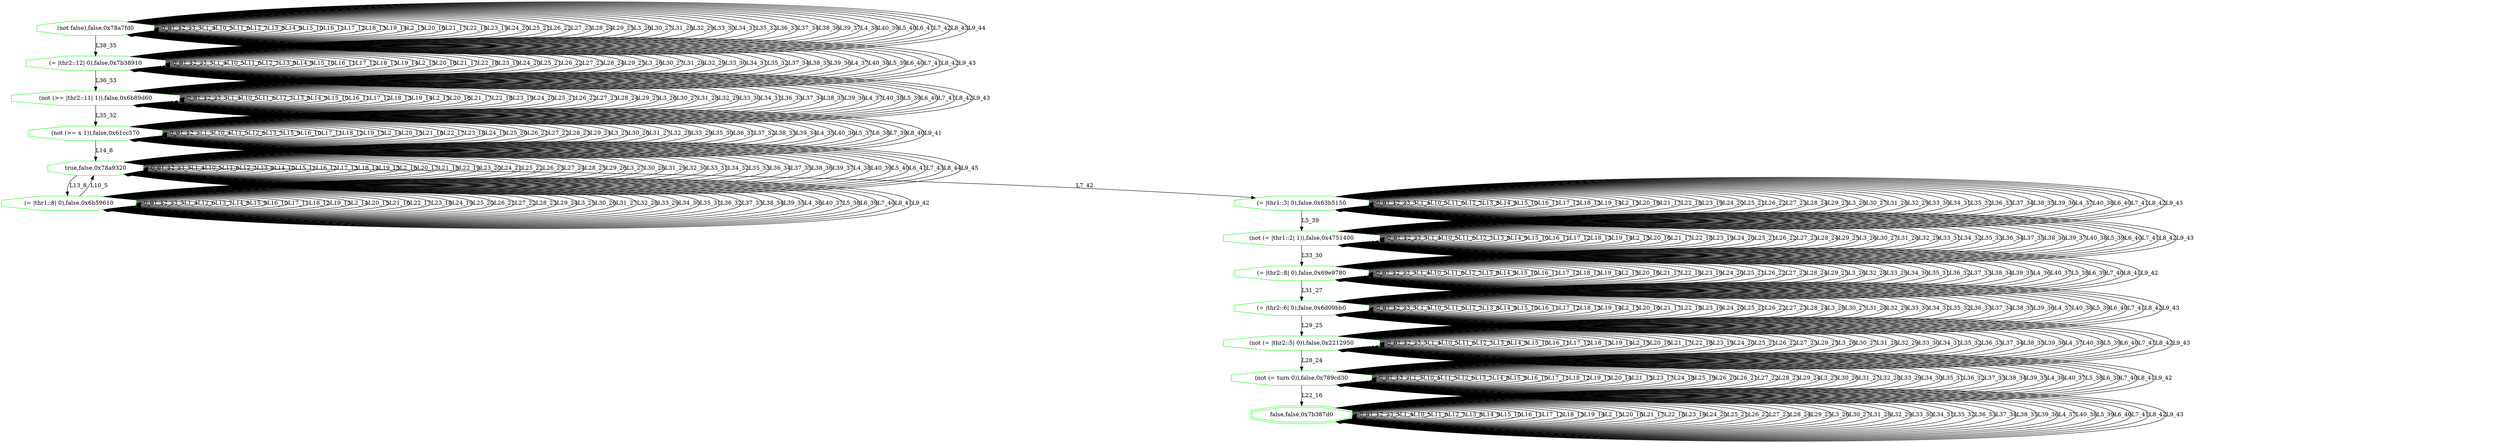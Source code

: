 digraph G {
0[label="(not false),false,0x78a7fd0", color=green,shape=octagon];
1[label="(= |thr2::12| 0),false,0x7b38910", color=green,shape=octagon];
2[label="(not (>= |thr2::11| 1)),false,0x6b89d60", color=green,shape=octagon];
3[label="(not (>= x 1)),false,0x61cc570", color=green,shape=octagon];
4[label="true,false,0x78a9320", color=green,shape=octagon];
5[label="(= |thr1::8| 0),false,0x6b59610", color=green,shape=octagon];
6[label="(= |thr1::3| 0),false,0x63b5150", color=green,shape=octagon];
7[label="(not (= |thr1::2| 1)),false,0x4751400", color=green,shape=octagon];
8[label="(= |thr2::8| 0),false,0x69e9780", color=green,shape=octagon];
9[label="(= |thr2::6| 0),false,0x6d09bb0", color=green,shape=octagon];
10[label="(not (= |thr2::5| 0)),false,0x2212950", color=green,shape=octagon];
11[label="(not (= turn 0)),false,0x789cd30", color=green,shape=octagon];
12[label="false,false,0x7b387d0", color=green,shape=doubleoctagon];
0->0 [label="0_0"];
0->0 [label="1_1"];
0->0 [label="2_2"];
0->0 [label="3_3"];
0->0 [label="L1_4"];
0->0 [label="L10_5"];
0->0 [label="L11_6"];
0->0 [label="L12_7"];
0->0 [label="L13_8"];
0->0 [label="L14_9"];
0->0 [label="L15_10"];
0->0 [label="L16_11"];
0->0 [label="L17_12"];
0->0 [label="L18_13"];
0->0 [label="L19_14"];
0->0 [label="L2_15"];
0->0 [label="L20_16"];
0->0 [label="L21_17"];
0->0 [label="L22_18"];
0->0 [label="L23_19"];
0->0 [label="L24_20"];
0->0 [label="L25_21"];
0->0 [label="L26_22"];
0->0 [label="L27_23"];
0->0 [label="L28_24"];
0->0 [label="L29_25"];
0->0 [label="L3_26"];
0->0 [label="L30_27"];
0->0 [label="L31_28"];
0->0 [label="L32_29"];
0->0 [label="L33_30"];
0->0 [label="L34_31"];
0->0 [label="L35_32"];
0->0 [label="L36_33"];
0->0 [label="L37_34"];
0->1 [label="L38_35"];
0->0 [label="L38_36"];
0->0 [label="L39_37"];
0->0 [label="L4_38"];
0->0 [label="L40_39"];
0->0 [label="L5_40"];
0->0 [label="L6_41"];
0->0 [label="L7_42"];
0->0 [label="L8_43"];
0->0 [label="L9_44"];
1->1 [label="0_0"];
1->1 [label="1_1"];
1->1 [label="2_2"];
1->1 [label="3_3"];
1->1 [label="L1_4"];
1->1 [label="L10_5"];
1->1 [label="L11_6"];
1->1 [label="L12_7"];
1->1 [label="L13_8"];
1->1 [label="L14_9"];
1->1 [label="L15_10"];
1->1 [label="L16_11"];
1->1 [label="L17_12"];
1->1 [label="L18_13"];
1->1 [label="L19_14"];
1->1 [label="L2_15"];
1->1 [label="L20_16"];
1->1 [label="L21_17"];
1->1 [label="L22_18"];
1->1 [label="L23_19"];
1->1 [label="L24_20"];
1->1 [label="L25_21"];
1->1 [label="L26_22"];
1->1 [label="L27_23"];
1->1 [label="L28_24"];
1->1 [label="L29_25"];
1->1 [label="L3_26"];
1->1 [label="L30_27"];
1->1 [label="L31_28"];
1->1 [label="L32_29"];
1->1 [label="L33_30"];
1->1 [label="L34_31"];
1->1 [label="L35_32"];
1->2 [label="L36_33"];
1->1 [label="L37_34"];
1->1 [label="L38_35"];
1->1 [label="L39_36"];
1->1 [label="L4_37"];
1->1 [label="L40_38"];
1->1 [label="L5_39"];
1->1 [label="L6_40"];
1->1 [label="L7_41"];
1->1 [label="L8_42"];
1->1 [label="L9_43"];
2->2 [label="0_0"];
2->2 [label="1_1"];
2->2 [label="2_2"];
2->2 [label="3_3"];
2->2 [label="L1_4"];
2->2 [label="L10_5"];
2->2 [label="L11_6"];
2->2 [label="L12_7"];
2->2 [label="L13_8"];
2->2 [label="L14_9"];
2->2 [label="L15_10"];
2->2 [label="L16_11"];
2->2 [label="L17_12"];
2->2 [label="L18_13"];
2->2 [label="L19_14"];
2->2 [label="L2_15"];
2->2 [label="L20_16"];
2->2 [label="L21_17"];
2->2 [label="L22_18"];
2->2 [label="L23_19"];
2->2 [label="L24_20"];
2->2 [label="L25_21"];
2->2 [label="L26_22"];
2->2 [label="L27_23"];
2->2 [label="L28_24"];
2->2 [label="L29_25"];
2->2 [label="L3_26"];
2->2 [label="L30_27"];
2->2 [label="L31_28"];
2->2 [label="L32_29"];
2->2 [label="L33_30"];
2->2 [label="L34_31"];
2->3 [label="L35_32"];
2->2 [label="L36_33"];
2->2 [label="L37_34"];
2->2 [label="L38_35"];
2->2 [label="L39_36"];
2->2 [label="L4_37"];
2->2 [label="L40_38"];
2->2 [label="L5_39"];
2->2 [label="L6_40"];
2->2 [label="L7_41"];
2->2 [label="L8_42"];
2->2 [label="L9_43"];
3->3 [label="0_0"];
3->3 [label="1_1"];
3->3 [label="2_2"];
3->3 [label="L1_3"];
3->3 [label="L10_4"];
3->3 [label="L11_5"];
3->3 [label="L12_6"];
3->3 [label="L13_7"];
3->4 [label="L14_8"];
3->3 [label="L15_9"];
3->3 [label="L16_10"];
3->3 [label="L17_11"];
3->3 [label="L18_12"];
3->3 [label="L19_13"];
3->3 [label="L2_14"];
3->3 [label="L20_15"];
3->3 [label="L21_16"];
3->3 [label="L22_17"];
3->3 [label="L23_18"];
3->3 [label="L24_19"];
3->3 [label="L25_20"];
3->3 [label="L26_21"];
3->3 [label="L27_22"];
3->3 [label="L28_23"];
3->3 [label="L29_24"];
3->3 [label="L3_25"];
3->3 [label="L30_26"];
3->3 [label="L31_27"];
3->3 [label="L32_28"];
3->3 [label="L33_29"];
3->3 [label="L35_30"];
3->3 [label="L36_31"];
3->3 [label="L37_32"];
3->3 [label="L38_33"];
3->3 [label="L39_34"];
3->3 [label="L4_35"];
3->3 [label="L40_36"];
3->3 [label="L5_37"];
3->3 [label="L6_38"];
3->3 [label="L7_39"];
3->3 [label="L8_40"];
3->3 [label="L9_41"];
4->4 [label="0_0"];
4->4 [label="1_1"];
4->4 [label="2_2"];
4->4 [label="3_3"];
4->4 [label="L1_4"];
4->4 [label="L10_5"];
4->4 [label="L11_6"];
4->4 [label="L12_7"];
4->5 [label="L13_8"];
4->4 [label="L13_9"];
4->4 [label="L14_10"];
4->4 [label="L15_11"];
4->4 [label="L16_12"];
4->4 [label="L17_13"];
4->4 [label="L18_14"];
4->4 [label="L19_15"];
4->4 [label="L2_16"];
4->4 [label="L20_17"];
4->4 [label="L21_18"];
4->4 [label="L22_19"];
4->4 [label="L23_20"];
4->4 [label="L24_21"];
4->4 [label="L25_22"];
4->4 [label="L26_23"];
4->4 [label="L27_24"];
4->4 [label="L28_25"];
4->4 [label="L29_26"];
4->4 [label="L3_27"];
4->4 [label="L30_28"];
4->4 [label="L31_29"];
4->4 [label="L32_30"];
4->4 [label="L33_31"];
4->4 [label="L34_32"];
4->4 [label="L35_33"];
4->4 [label="L36_34"];
4->4 [label="L37_35"];
4->4 [label="L38_36"];
4->4 [label="L39_37"];
4->4 [label="L4_38"];
4->4 [label="L40_39"];
4->4 [label="L5_40"];
4->4 [label="L6_41"];
4->6 [label="L7_42"];
4->4 [label="L7_43"];
4->4 [label="L8_44"];
4->4 [label="L9_45"];
5->5 [label="0_0"];
5->5 [label="1_1"];
5->5 [label="2_2"];
5->5 [label="3_3"];
5->5 [label="L1_4"];
5->4 [label="L10_5"];
5->5 [label="L12_6"];
5->5 [label="L13_7"];
5->5 [label="L14_8"];
5->5 [label="L15_9"];
5->5 [label="L16_10"];
5->5 [label="L17_11"];
5->5 [label="L18_12"];
5->5 [label="L19_13"];
5->5 [label="L2_14"];
5->5 [label="L20_15"];
5->5 [label="L21_16"];
5->5 [label="L22_17"];
5->5 [label="L23_18"];
5->5 [label="L24_19"];
5->5 [label="L25_20"];
5->5 [label="L26_21"];
5->5 [label="L27_22"];
5->5 [label="L28_23"];
5->5 [label="L29_24"];
5->5 [label="L3_25"];
5->5 [label="L30_26"];
5->5 [label="L31_27"];
5->5 [label="L32_28"];
5->5 [label="L33_29"];
5->5 [label="L34_30"];
5->5 [label="L35_31"];
5->5 [label="L36_32"];
5->5 [label="L37_33"];
5->5 [label="L38_34"];
5->5 [label="L39_35"];
5->5 [label="L4_36"];
5->5 [label="L40_37"];
5->5 [label="L5_38"];
5->5 [label="L6_39"];
5->5 [label="L7_40"];
5->5 [label="L8_41"];
5->5 [label="L9_42"];
6->6 [label="0_0"];
6->6 [label="1_1"];
6->6 [label="2_2"];
6->6 [label="3_3"];
6->6 [label="L1_4"];
6->6 [label="L10_5"];
6->6 [label="L11_6"];
6->6 [label="L12_7"];
6->6 [label="L13_8"];
6->6 [label="L14_9"];
6->6 [label="L15_10"];
6->6 [label="L16_11"];
6->6 [label="L17_12"];
6->6 [label="L18_13"];
6->6 [label="L19_14"];
6->6 [label="L2_15"];
6->6 [label="L20_16"];
6->6 [label="L21_17"];
6->6 [label="L22_18"];
6->6 [label="L23_19"];
6->6 [label="L24_20"];
6->6 [label="L25_21"];
6->6 [label="L26_22"];
6->6 [label="L27_23"];
6->6 [label="L28_24"];
6->6 [label="L29_25"];
6->6 [label="L3_26"];
6->6 [label="L30_27"];
6->6 [label="L31_28"];
6->6 [label="L32_29"];
6->6 [label="L33_30"];
6->6 [label="L34_31"];
6->6 [label="L35_32"];
6->6 [label="L36_33"];
6->6 [label="L37_34"];
6->6 [label="L38_35"];
6->6 [label="L39_36"];
6->6 [label="L4_37"];
6->6 [label="L40_38"];
6->7 [label="L5_39"];
6->6 [label="L6_40"];
6->6 [label="L7_41"];
6->6 [label="L8_42"];
6->6 [label="L9_43"];
7->7 [label="0_0"];
7->7 [label="1_1"];
7->7 [label="2_2"];
7->7 [label="3_3"];
7->7 [label="L1_4"];
7->7 [label="L10_5"];
7->7 [label="L11_6"];
7->7 [label="L12_7"];
7->7 [label="L13_8"];
7->7 [label="L14_9"];
7->7 [label="L15_10"];
7->7 [label="L16_11"];
7->7 [label="L17_12"];
7->7 [label="L18_13"];
7->7 [label="L19_14"];
7->7 [label="L2_15"];
7->7 [label="L20_16"];
7->7 [label="L21_17"];
7->7 [label="L22_18"];
7->7 [label="L23_19"];
7->7 [label="L24_20"];
7->7 [label="L25_21"];
7->7 [label="L26_22"];
7->7 [label="L27_23"];
7->7 [label="L28_24"];
7->7 [label="L29_25"];
7->7 [label="L3_26"];
7->7 [label="L30_27"];
7->7 [label="L31_28"];
7->7 [label="L32_29"];
7->8 [label="L33_30"];
7->7 [label="L33_31"];
7->7 [label="L34_32"];
7->7 [label="L35_33"];
7->7 [label="L36_34"];
7->7 [label="L37_35"];
7->7 [label="L38_36"];
7->7 [label="L39_37"];
7->7 [label="L40_38"];
7->7 [label="L5_39"];
7->7 [label="L6_40"];
7->7 [label="L7_41"];
7->7 [label="L8_42"];
7->7 [label="L9_43"];
8->8 [label="0_0"];
8->8 [label="1_1"];
8->8 [label="2_2"];
8->8 [label="3_3"];
8->8 [label="L1_4"];
8->8 [label="L10_5"];
8->8 [label="L11_6"];
8->8 [label="L12_7"];
8->8 [label="L13_8"];
8->8 [label="L14_9"];
8->8 [label="L15_10"];
8->8 [label="L16_11"];
8->8 [label="L17_12"];
8->8 [label="L18_13"];
8->8 [label="L19_14"];
8->8 [label="L2_15"];
8->8 [label="L20_16"];
8->8 [label="L21_17"];
8->8 [label="L22_18"];
8->8 [label="L23_19"];
8->8 [label="L24_20"];
8->8 [label="L25_21"];
8->8 [label="L26_22"];
8->8 [label="L27_23"];
8->8 [label="L28_24"];
8->8 [label="L29_25"];
8->8 [label="L3_26"];
8->9 [label="L31_27"];
8->8 [label="L32_28"];
8->8 [label="L33_29"];
8->8 [label="L34_30"];
8->8 [label="L35_31"];
8->8 [label="L36_32"];
8->8 [label="L37_33"];
8->8 [label="L38_34"];
8->8 [label="L39_35"];
8->8 [label="L4_36"];
8->8 [label="L40_37"];
8->8 [label="L5_38"];
8->8 [label="L6_39"];
8->8 [label="L7_40"];
8->8 [label="L8_41"];
8->8 [label="L9_42"];
9->9 [label="0_0"];
9->9 [label="1_1"];
9->9 [label="2_2"];
9->9 [label="3_3"];
9->9 [label="L1_4"];
9->9 [label="L10_5"];
9->9 [label="L11_6"];
9->9 [label="L12_7"];
9->9 [label="L13_8"];
9->9 [label="L14_9"];
9->9 [label="L15_10"];
9->9 [label="L16_11"];
9->9 [label="L17_12"];
9->9 [label="L18_13"];
9->9 [label="L19_14"];
9->9 [label="L2_15"];
9->9 [label="L20_16"];
9->9 [label="L21_17"];
9->9 [label="L22_18"];
9->9 [label="L23_19"];
9->9 [label="L24_20"];
9->9 [label="L25_21"];
9->9 [label="L26_22"];
9->9 [label="L27_23"];
9->9 [label="L28_24"];
9->10 [label="L29_25"];
9->9 [label="L3_26"];
9->9 [label="L30_27"];
9->9 [label="L31_28"];
9->9 [label="L32_29"];
9->9 [label="L33_30"];
9->9 [label="L34_31"];
9->9 [label="L35_32"];
9->9 [label="L36_33"];
9->9 [label="L37_34"];
9->9 [label="L38_35"];
9->9 [label="L39_36"];
9->9 [label="L4_37"];
9->9 [label="L40_38"];
9->9 [label="L5_39"];
9->9 [label="L6_40"];
9->9 [label="L7_41"];
9->9 [label="L8_42"];
9->9 [label="L9_43"];
10->10 [label="0_0"];
10->10 [label="1_1"];
10->10 [label="2_2"];
10->10 [label="3_3"];
10->10 [label="L1_4"];
10->10 [label="L10_5"];
10->10 [label="L11_6"];
10->10 [label="L12_7"];
10->10 [label="L13_8"];
10->10 [label="L14_9"];
10->10 [label="L15_10"];
10->10 [label="L16_11"];
10->10 [label="L17_12"];
10->10 [label="L18_13"];
10->10 [label="L19_14"];
10->10 [label="L2_15"];
10->10 [label="L20_16"];
10->10 [label="L21_17"];
10->10 [label="L22_18"];
10->10 [label="L23_19"];
10->10 [label="L24_20"];
10->10 [label="L25_21"];
10->10 [label="L26_22"];
10->10 [label="L27_23"];
10->11 [label="L28_24"];
10->10 [label="L29_25"];
10->10 [label="L3_26"];
10->10 [label="L30_27"];
10->10 [label="L31_28"];
10->10 [label="L32_29"];
10->10 [label="L33_30"];
10->10 [label="L34_31"];
10->10 [label="L35_32"];
10->10 [label="L36_33"];
10->10 [label="L37_34"];
10->10 [label="L38_35"];
10->10 [label="L39_36"];
10->10 [label="L4_37"];
10->10 [label="L40_38"];
10->10 [label="L5_39"];
10->10 [label="L6_40"];
10->10 [label="L7_41"];
10->10 [label="L8_42"];
10->10 [label="L9_43"];
11->11 [label="0_0"];
11->11 [label="1_1"];
11->11 [label="3_2"];
11->11 [label="L1_3"];
11->11 [label="L10_4"];
11->11 [label="L11_5"];
11->11 [label="L12_6"];
11->11 [label="L13_7"];
11->11 [label="L14_8"];
11->11 [label="L15_9"];
11->11 [label="L16_10"];
11->11 [label="L17_11"];
11->11 [label="L18_12"];
11->11 [label="L19_13"];
11->11 [label="L20_14"];
11->11 [label="L21_15"];
11->12 [label="L22_16"];
11->11 [label="L23_17"];
11->11 [label="L24_18"];
11->11 [label="L25_19"];
11->11 [label="L26_20"];
11->11 [label="L26_21"];
11->11 [label="L27_22"];
11->11 [label="L28_23"];
11->11 [label="L29_24"];
11->11 [label="L3_25"];
11->11 [label="L30_26"];
11->11 [label="L31_27"];
11->11 [label="L32_28"];
11->11 [label="L33_29"];
11->11 [label="L34_30"];
11->11 [label="L35_31"];
11->11 [label="L36_32"];
11->11 [label="L37_33"];
11->11 [label="L38_34"];
11->11 [label="L39_35"];
11->11 [label="L4_36"];
11->11 [label="L40_37"];
11->11 [label="L5_38"];
11->11 [label="L6_39"];
11->11 [label="L7_40"];
11->11 [label="L8_41"];
11->11 [label="L9_42"];
12->12 [label="0_0"];
12->12 [label="1_1"];
12->12 [label="2_2"];
12->12 [label="3_3"];
12->12 [label="L1_4"];
12->12 [label="L10_5"];
12->12 [label="L11_6"];
12->12 [label="L12_7"];
12->12 [label="L13_8"];
12->12 [label="L14_9"];
12->12 [label="L15_10"];
12->12 [label="L16_11"];
12->12 [label="L17_12"];
12->12 [label="L18_13"];
12->12 [label="L19_14"];
12->12 [label="L2_15"];
12->12 [label="L20_16"];
12->12 [label="L21_17"];
12->12 [label="L22_18"];
12->12 [label="L23_19"];
12->12 [label="L24_20"];
12->12 [label="L25_21"];
12->12 [label="L26_22"];
12->12 [label="L27_23"];
12->12 [label="L28_24"];
12->12 [label="L29_25"];
12->12 [label="L3_26"];
12->12 [label="L30_27"];
12->12 [label="L31_28"];
12->12 [label="L32_29"];
12->12 [label="L33_30"];
12->12 [label="L34_31"];
12->12 [label="L35_32"];
12->12 [label="L36_33"];
12->12 [label="L37_34"];
12->12 [label="L38_35"];
12->12 [label="L39_36"];
12->12 [label="L4_37"];
12->12 [label="L40_38"];
12->12 [label="L5_39"];
12->12 [label="L6_40"];
12->12 [label="L7_41"];
12->12 [label="L8_42"];
12->12 [label="L9_43"];
}
